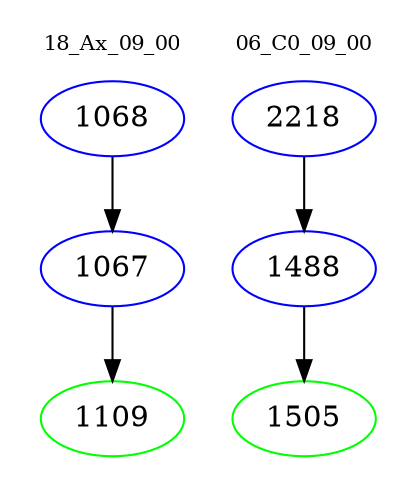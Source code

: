 digraph{
subgraph cluster_0 {
color = white
label = "18_Ax_09_00";
fontsize=10;
T0_1068 [label="1068", color="blue"]
T0_1068 -> T0_1067 [color="black"]
T0_1067 [label="1067", color="blue"]
T0_1067 -> T0_1109 [color="black"]
T0_1109 [label="1109", color="green"]
}
subgraph cluster_1 {
color = white
label = "06_C0_09_00";
fontsize=10;
T1_2218 [label="2218", color="blue"]
T1_2218 -> T1_1488 [color="black"]
T1_1488 [label="1488", color="blue"]
T1_1488 -> T1_1505 [color="black"]
T1_1505 [label="1505", color="green"]
}
}
